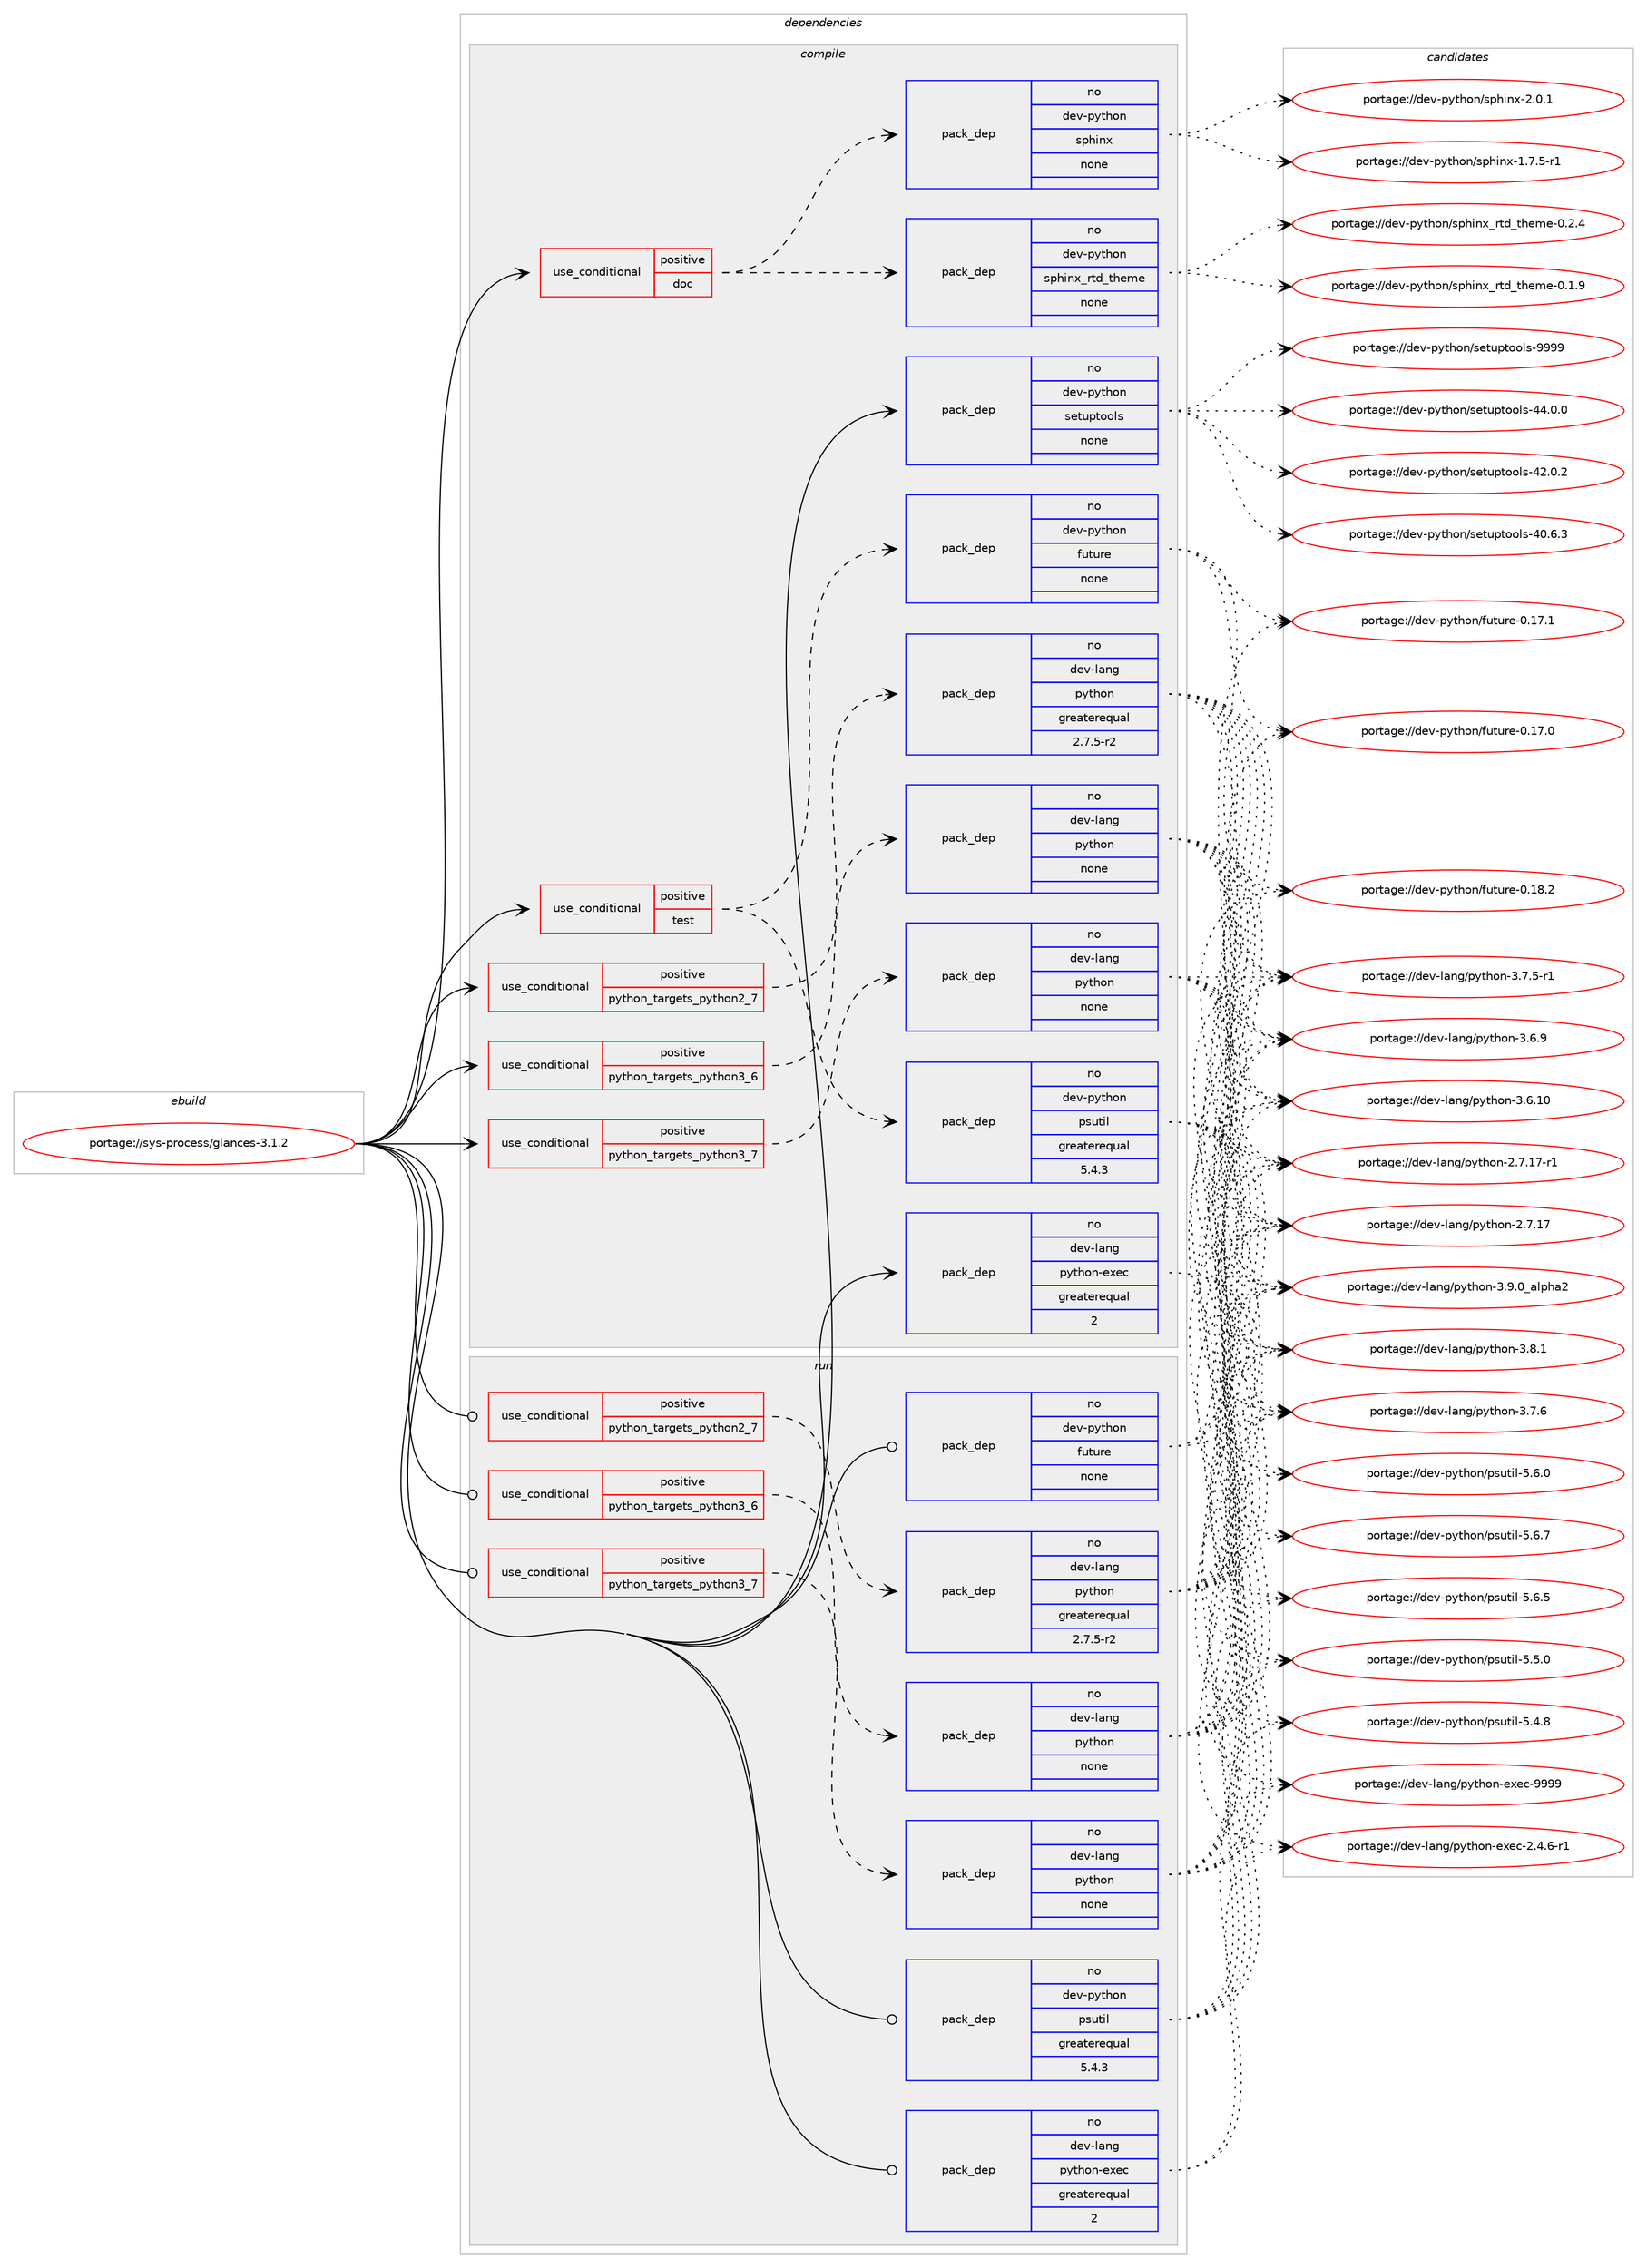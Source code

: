 digraph prolog {

# *************
# Graph options
# *************

newrank=true;
concentrate=true;
compound=true;
graph [rankdir=LR,fontname=Helvetica,fontsize=10,ranksep=1.5];#, ranksep=2.5, nodesep=0.2];
edge  [arrowhead=vee];
node  [fontname=Helvetica,fontsize=10];

# **********
# The ebuild
# **********

subgraph cluster_leftcol {
color=gray;
rank=same;
label=<<i>ebuild</i>>;
id [label="portage://sys-process/glances-3.1.2", color=red, width=4, href="../sys-process/glances-3.1.2.svg"];
}

# ****************
# The dependencies
# ****************

subgraph cluster_midcol {
color=gray;
label=<<i>dependencies</i>>;
subgraph cluster_compile {
fillcolor="#eeeeee";
style=filled;
label=<<i>compile</i>>;
subgraph cond7119 {
dependency40907 [label=<<TABLE BORDER="0" CELLBORDER="1" CELLSPACING="0" CELLPADDING="4"><TR><TD ROWSPAN="3" CELLPADDING="10">use_conditional</TD></TR><TR><TD>positive</TD></TR><TR><TD>doc</TD></TR></TABLE>>, shape=none, color=red];
subgraph pack32721 {
dependency40908 [label=<<TABLE BORDER="0" CELLBORDER="1" CELLSPACING="0" CELLPADDING="4" WIDTH="220"><TR><TD ROWSPAN="6" CELLPADDING="30">pack_dep</TD></TR><TR><TD WIDTH="110">no</TD></TR><TR><TD>dev-python</TD></TR><TR><TD>sphinx</TD></TR><TR><TD>none</TD></TR><TR><TD></TD></TR></TABLE>>, shape=none, color=blue];
}
dependency40907:e -> dependency40908:w [weight=20,style="dashed",arrowhead="vee"];
subgraph pack32722 {
dependency40909 [label=<<TABLE BORDER="0" CELLBORDER="1" CELLSPACING="0" CELLPADDING="4" WIDTH="220"><TR><TD ROWSPAN="6" CELLPADDING="30">pack_dep</TD></TR><TR><TD WIDTH="110">no</TD></TR><TR><TD>dev-python</TD></TR><TR><TD>sphinx_rtd_theme</TD></TR><TR><TD>none</TD></TR><TR><TD></TD></TR></TABLE>>, shape=none, color=blue];
}
dependency40907:e -> dependency40909:w [weight=20,style="dashed",arrowhead="vee"];
}
id:e -> dependency40907:w [weight=20,style="solid",arrowhead="vee"];
subgraph cond7120 {
dependency40910 [label=<<TABLE BORDER="0" CELLBORDER="1" CELLSPACING="0" CELLPADDING="4"><TR><TD ROWSPAN="3" CELLPADDING="10">use_conditional</TD></TR><TR><TD>positive</TD></TR><TR><TD>python_targets_python2_7</TD></TR></TABLE>>, shape=none, color=red];
subgraph pack32723 {
dependency40911 [label=<<TABLE BORDER="0" CELLBORDER="1" CELLSPACING="0" CELLPADDING="4" WIDTH="220"><TR><TD ROWSPAN="6" CELLPADDING="30">pack_dep</TD></TR><TR><TD WIDTH="110">no</TD></TR><TR><TD>dev-lang</TD></TR><TR><TD>python</TD></TR><TR><TD>greaterequal</TD></TR><TR><TD>2.7.5-r2</TD></TR></TABLE>>, shape=none, color=blue];
}
dependency40910:e -> dependency40911:w [weight=20,style="dashed",arrowhead="vee"];
}
id:e -> dependency40910:w [weight=20,style="solid",arrowhead="vee"];
subgraph cond7121 {
dependency40912 [label=<<TABLE BORDER="0" CELLBORDER="1" CELLSPACING="0" CELLPADDING="4"><TR><TD ROWSPAN="3" CELLPADDING="10">use_conditional</TD></TR><TR><TD>positive</TD></TR><TR><TD>python_targets_python3_6</TD></TR></TABLE>>, shape=none, color=red];
subgraph pack32724 {
dependency40913 [label=<<TABLE BORDER="0" CELLBORDER="1" CELLSPACING="0" CELLPADDING="4" WIDTH="220"><TR><TD ROWSPAN="6" CELLPADDING="30">pack_dep</TD></TR><TR><TD WIDTH="110">no</TD></TR><TR><TD>dev-lang</TD></TR><TR><TD>python</TD></TR><TR><TD>none</TD></TR><TR><TD></TD></TR></TABLE>>, shape=none, color=blue];
}
dependency40912:e -> dependency40913:w [weight=20,style="dashed",arrowhead="vee"];
}
id:e -> dependency40912:w [weight=20,style="solid",arrowhead="vee"];
subgraph cond7122 {
dependency40914 [label=<<TABLE BORDER="0" CELLBORDER="1" CELLSPACING="0" CELLPADDING="4"><TR><TD ROWSPAN="3" CELLPADDING="10">use_conditional</TD></TR><TR><TD>positive</TD></TR><TR><TD>python_targets_python3_7</TD></TR></TABLE>>, shape=none, color=red];
subgraph pack32725 {
dependency40915 [label=<<TABLE BORDER="0" CELLBORDER="1" CELLSPACING="0" CELLPADDING="4" WIDTH="220"><TR><TD ROWSPAN="6" CELLPADDING="30">pack_dep</TD></TR><TR><TD WIDTH="110">no</TD></TR><TR><TD>dev-lang</TD></TR><TR><TD>python</TD></TR><TR><TD>none</TD></TR><TR><TD></TD></TR></TABLE>>, shape=none, color=blue];
}
dependency40914:e -> dependency40915:w [weight=20,style="dashed",arrowhead="vee"];
}
id:e -> dependency40914:w [weight=20,style="solid",arrowhead="vee"];
subgraph cond7123 {
dependency40916 [label=<<TABLE BORDER="0" CELLBORDER="1" CELLSPACING="0" CELLPADDING="4"><TR><TD ROWSPAN="3" CELLPADDING="10">use_conditional</TD></TR><TR><TD>positive</TD></TR><TR><TD>test</TD></TR></TABLE>>, shape=none, color=red];
subgraph pack32726 {
dependency40917 [label=<<TABLE BORDER="0" CELLBORDER="1" CELLSPACING="0" CELLPADDING="4" WIDTH="220"><TR><TD ROWSPAN="6" CELLPADDING="30">pack_dep</TD></TR><TR><TD WIDTH="110">no</TD></TR><TR><TD>dev-python</TD></TR><TR><TD>future</TD></TR><TR><TD>none</TD></TR><TR><TD></TD></TR></TABLE>>, shape=none, color=blue];
}
dependency40916:e -> dependency40917:w [weight=20,style="dashed",arrowhead="vee"];
subgraph pack32727 {
dependency40918 [label=<<TABLE BORDER="0" CELLBORDER="1" CELLSPACING="0" CELLPADDING="4" WIDTH="220"><TR><TD ROWSPAN="6" CELLPADDING="30">pack_dep</TD></TR><TR><TD WIDTH="110">no</TD></TR><TR><TD>dev-python</TD></TR><TR><TD>psutil</TD></TR><TR><TD>greaterequal</TD></TR><TR><TD>5.4.3</TD></TR></TABLE>>, shape=none, color=blue];
}
dependency40916:e -> dependency40918:w [weight=20,style="dashed",arrowhead="vee"];
}
id:e -> dependency40916:w [weight=20,style="solid",arrowhead="vee"];
subgraph pack32728 {
dependency40919 [label=<<TABLE BORDER="0" CELLBORDER="1" CELLSPACING="0" CELLPADDING="4" WIDTH="220"><TR><TD ROWSPAN="6" CELLPADDING="30">pack_dep</TD></TR><TR><TD WIDTH="110">no</TD></TR><TR><TD>dev-lang</TD></TR><TR><TD>python-exec</TD></TR><TR><TD>greaterequal</TD></TR><TR><TD>2</TD></TR></TABLE>>, shape=none, color=blue];
}
id:e -> dependency40919:w [weight=20,style="solid",arrowhead="vee"];
subgraph pack32729 {
dependency40920 [label=<<TABLE BORDER="0" CELLBORDER="1" CELLSPACING="0" CELLPADDING="4" WIDTH="220"><TR><TD ROWSPAN="6" CELLPADDING="30">pack_dep</TD></TR><TR><TD WIDTH="110">no</TD></TR><TR><TD>dev-python</TD></TR><TR><TD>setuptools</TD></TR><TR><TD>none</TD></TR><TR><TD></TD></TR></TABLE>>, shape=none, color=blue];
}
id:e -> dependency40920:w [weight=20,style="solid",arrowhead="vee"];
}
subgraph cluster_compileandrun {
fillcolor="#eeeeee";
style=filled;
label=<<i>compile and run</i>>;
}
subgraph cluster_run {
fillcolor="#eeeeee";
style=filled;
label=<<i>run</i>>;
subgraph cond7124 {
dependency40921 [label=<<TABLE BORDER="0" CELLBORDER="1" CELLSPACING="0" CELLPADDING="4"><TR><TD ROWSPAN="3" CELLPADDING="10">use_conditional</TD></TR><TR><TD>positive</TD></TR><TR><TD>python_targets_python2_7</TD></TR></TABLE>>, shape=none, color=red];
subgraph pack32730 {
dependency40922 [label=<<TABLE BORDER="0" CELLBORDER="1" CELLSPACING="0" CELLPADDING="4" WIDTH="220"><TR><TD ROWSPAN="6" CELLPADDING="30">pack_dep</TD></TR><TR><TD WIDTH="110">no</TD></TR><TR><TD>dev-lang</TD></TR><TR><TD>python</TD></TR><TR><TD>greaterequal</TD></TR><TR><TD>2.7.5-r2</TD></TR></TABLE>>, shape=none, color=blue];
}
dependency40921:e -> dependency40922:w [weight=20,style="dashed",arrowhead="vee"];
}
id:e -> dependency40921:w [weight=20,style="solid",arrowhead="odot"];
subgraph cond7125 {
dependency40923 [label=<<TABLE BORDER="0" CELLBORDER="1" CELLSPACING="0" CELLPADDING="4"><TR><TD ROWSPAN="3" CELLPADDING="10">use_conditional</TD></TR><TR><TD>positive</TD></TR><TR><TD>python_targets_python3_6</TD></TR></TABLE>>, shape=none, color=red];
subgraph pack32731 {
dependency40924 [label=<<TABLE BORDER="0" CELLBORDER="1" CELLSPACING="0" CELLPADDING="4" WIDTH="220"><TR><TD ROWSPAN="6" CELLPADDING="30">pack_dep</TD></TR><TR><TD WIDTH="110">no</TD></TR><TR><TD>dev-lang</TD></TR><TR><TD>python</TD></TR><TR><TD>none</TD></TR><TR><TD></TD></TR></TABLE>>, shape=none, color=blue];
}
dependency40923:e -> dependency40924:w [weight=20,style="dashed",arrowhead="vee"];
}
id:e -> dependency40923:w [weight=20,style="solid",arrowhead="odot"];
subgraph cond7126 {
dependency40925 [label=<<TABLE BORDER="0" CELLBORDER="1" CELLSPACING="0" CELLPADDING="4"><TR><TD ROWSPAN="3" CELLPADDING="10">use_conditional</TD></TR><TR><TD>positive</TD></TR><TR><TD>python_targets_python3_7</TD></TR></TABLE>>, shape=none, color=red];
subgraph pack32732 {
dependency40926 [label=<<TABLE BORDER="0" CELLBORDER="1" CELLSPACING="0" CELLPADDING="4" WIDTH="220"><TR><TD ROWSPAN="6" CELLPADDING="30">pack_dep</TD></TR><TR><TD WIDTH="110">no</TD></TR><TR><TD>dev-lang</TD></TR><TR><TD>python</TD></TR><TR><TD>none</TD></TR><TR><TD></TD></TR></TABLE>>, shape=none, color=blue];
}
dependency40925:e -> dependency40926:w [weight=20,style="dashed",arrowhead="vee"];
}
id:e -> dependency40925:w [weight=20,style="solid",arrowhead="odot"];
subgraph pack32733 {
dependency40927 [label=<<TABLE BORDER="0" CELLBORDER="1" CELLSPACING="0" CELLPADDING="4" WIDTH="220"><TR><TD ROWSPAN="6" CELLPADDING="30">pack_dep</TD></TR><TR><TD WIDTH="110">no</TD></TR><TR><TD>dev-lang</TD></TR><TR><TD>python-exec</TD></TR><TR><TD>greaterequal</TD></TR><TR><TD>2</TD></TR></TABLE>>, shape=none, color=blue];
}
id:e -> dependency40927:w [weight=20,style="solid",arrowhead="odot"];
subgraph pack32734 {
dependency40928 [label=<<TABLE BORDER="0" CELLBORDER="1" CELLSPACING="0" CELLPADDING="4" WIDTH="220"><TR><TD ROWSPAN="6" CELLPADDING="30">pack_dep</TD></TR><TR><TD WIDTH="110">no</TD></TR><TR><TD>dev-python</TD></TR><TR><TD>future</TD></TR><TR><TD>none</TD></TR><TR><TD></TD></TR></TABLE>>, shape=none, color=blue];
}
id:e -> dependency40928:w [weight=20,style="solid",arrowhead="odot"];
subgraph pack32735 {
dependency40929 [label=<<TABLE BORDER="0" CELLBORDER="1" CELLSPACING="0" CELLPADDING="4" WIDTH="220"><TR><TD ROWSPAN="6" CELLPADDING="30">pack_dep</TD></TR><TR><TD WIDTH="110">no</TD></TR><TR><TD>dev-python</TD></TR><TR><TD>psutil</TD></TR><TR><TD>greaterequal</TD></TR><TR><TD>5.4.3</TD></TR></TABLE>>, shape=none, color=blue];
}
id:e -> dependency40929:w [weight=20,style="solid",arrowhead="odot"];
}
}

# **************
# The candidates
# **************

subgraph cluster_choices {
rank=same;
color=gray;
label=<<i>candidates</i>>;

subgraph choice32721 {
color=black;
nodesep=1;
choice1001011184511212111610411111047115112104105110120455046484649 [label="portage://dev-python/sphinx-2.0.1", color=red, width=4,href="../dev-python/sphinx-2.0.1.svg"];
choice10010111845112121116104111110471151121041051101204549465546534511449 [label="portage://dev-python/sphinx-1.7.5-r1", color=red, width=4,href="../dev-python/sphinx-1.7.5-r1.svg"];
dependency40908:e -> choice1001011184511212111610411111047115112104105110120455046484649:w [style=dotted,weight="100"];
dependency40908:e -> choice10010111845112121116104111110471151121041051101204549465546534511449:w [style=dotted,weight="100"];
}
subgraph choice32722 {
color=black;
nodesep=1;
choice10010111845112121116104111110471151121041051101209511411610095116104101109101454846504652 [label="portage://dev-python/sphinx_rtd_theme-0.2.4", color=red, width=4,href="../dev-python/sphinx_rtd_theme-0.2.4.svg"];
choice10010111845112121116104111110471151121041051101209511411610095116104101109101454846494657 [label="portage://dev-python/sphinx_rtd_theme-0.1.9", color=red, width=4,href="../dev-python/sphinx_rtd_theme-0.1.9.svg"];
dependency40909:e -> choice10010111845112121116104111110471151121041051101209511411610095116104101109101454846504652:w [style=dotted,weight="100"];
dependency40909:e -> choice10010111845112121116104111110471151121041051101209511411610095116104101109101454846494657:w [style=dotted,weight="100"];
}
subgraph choice32723 {
color=black;
nodesep=1;
choice10010111845108971101034711212111610411111045514657464895971081121049750 [label="portage://dev-lang/python-3.9.0_alpha2", color=red, width=4,href="../dev-lang/python-3.9.0_alpha2.svg"];
choice100101118451089711010347112121116104111110455146564649 [label="portage://dev-lang/python-3.8.1", color=red, width=4,href="../dev-lang/python-3.8.1.svg"];
choice100101118451089711010347112121116104111110455146554654 [label="portage://dev-lang/python-3.7.6", color=red, width=4,href="../dev-lang/python-3.7.6.svg"];
choice1001011184510897110103471121211161041111104551465546534511449 [label="portage://dev-lang/python-3.7.5-r1", color=red, width=4,href="../dev-lang/python-3.7.5-r1.svg"];
choice100101118451089711010347112121116104111110455146544657 [label="portage://dev-lang/python-3.6.9", color=red, width=4,href="../dev-lang/python-3.6.9.svg"];
choice10010111845108971101034711212111610411111045514654464948 [label="portage://dev-lang/python-3.6.10", color=red, width=4,href="../dev-lang/python-3.6.10.svg"];
choice100101118451089711010347112121116104111110455046554649554511449 [label="portage://dev-lang/python-2.7.17-r1", color=red, width=4,href="../dev-lang/python-2.7.17-r1.svg"];
choice10010111845108971101034711212111610411111045504655464955 [label="portage://dev-lang/python-2.7.17", color=red, width=4,href="../dev-lang/python-2.7.17.svg"];
dependency40911:e -> choice10010111845108971101034711212111610411111045514657464895971081121049750:w [style=dotted,weight="100"];
dependency40911:e -> choice100101118451089711010347112121116104111110455146564649:w [style=dotted,weight="100"];
dependency40911:e -> choice100101118451089711010347112121116104111110455146554654:w [style=dotted,weight="100"];
dependency40911:e -> choice1001011184510897110103471121211161041111104551465546534511449:w [style=dotted,weight="100"];
dependency40911:e -> choice100101118451089711010347112121116104111110455146544657:w [style=dotted,weight="100"];
dependency40911:e -> choice10010111845108971101034711212111610411111045514654464948:w [style=dotted,weight="100"];
dependency40911:e -> choice100101118451089711010347112121116104111110455046554649554511449:w [style=dotted,weight="100"];
dependency40911:e -> choice10010111845108971101034711212111610411111045504655464955:w [style=dotted,weight="100"];
}
subgraph choice32724 {
color=black;
nodesep=1;
choice10010111845108971101034711212111610411111045514657464895971081121049750 [label="portage://dev-lang/python-3.9.0_alpha2", color=red, width=4,href="../dev-lang/python-3.9.0_alpha2.svg"];
choice100101118451089711010347112121116104111110455146564649 [label="portage://dev-lang/python-3.8.1", color=red, width=4,href="../dev-lang/python-3.8.1.svg"];
choice100101118451089711010347112121116104111110455146554654 [label="portage://dev-lang/python-3.7.6", color=red, width=4,href="../dev-lang/python-3.7.6.svg"];
choice1001011184510897110103471121211161041111104551465546534511449 [label="portage://dev-lang/python-3.7.5-r1", color=red, width=4,href="../dev-lang/python-3.7.5-r1.svg"];
choice100101118451089711010347112121116104111110455146544657 [label="portage://dev-lang/python-3.6.9", color=red, width=4,href="../dev-lang/python-3.6.9.svg"];
choice10010111845108971101034711212111610411111045514654464948 [label="portage://dev-lang/python-3.6.10", color=red, width=4,href="../dev-lang/python-3.6.10.svg"];
choice100101118451089711010347112121116104111110455046554649554511449 [label="portage://dev-lang/python-2.7.17-r1", color=red, width=4,href="../dev-lang/python-2.7.17-r1.svg"];
choice10010111845108971101034711212111610411111045504655464955 [label="portage://dev-lang/python-2.7.17", color=red, width=4,href="../dev-lang/python-2.7.17.svg"];
dependency40913:e -> choice10010111845108971101034711212111610411111045514657464895971081121049750:w [style=dotted,weight="100"];
dependency40913:e -> choice100101118451089711010347112121116104111110455146564649:w [style=dotted,weight="100"];
dependency40913:e -> choice100101118451089711010347112121116104111110455146554654:w [style=dotted,weight="100"];
dependency40913:e -> choice1001011184510897110103471121211161041111104551465546534511449:w [style=dotted,weight="100"];
dependency40913:e -> choice100101118451089711010347112121116104111110455146544657:w [style=dotted,weight="100"];
dependency40913:e -> choice10010111845108971101034711212111610411111045514654464948:w [style=dotted,weight="100"];
dependency40913:e -> choice100101118451089711010347112121116104111110455046554649554511449:w [style=dotted,weight="100"];
dependency40913:e -> choice10010111845108971101034711212111610411111045504655464955:w [style=dotted,weight="100"];
}
subgraph choice32725 {
color=black;
nodesep=1;
choice10010111845108971101034711212111610411111045514657464895971081121049750 [label="portage://dev-lang/python-3.9.0_alpha2", color=red, width=4,href="../dev-lang/python-3.9.0_alpha2.svg"];
choice100101118451089711010347112121116104111110455146564649 [label="portage://dev-lang/python-3.8.1", color=red, width=4,href="../dev-lang/python-3.8.1.svg"];
choice100101118451089711010347112121116104111110455146554654 [label="portage://dev-lang/python-3.7.6", color=red, width=4,href="../dev-lang/python-3.7.6.svg"];
choice1001011184510897110103471121211161041111104551465546534511449 [label="portage://dev-lang/python-3.7.5-r1", color=red, width=4,href="../dev-lang/python-3.7.5-r1.svg"];
choice100101118451089711010347112121116104111110455146544657 [label="portage://dev-lang/python-3.6.9", color=red, width=4,href="../dev-lang/python-3.6.9.svg"];
choice10010111845108971101034711212111610411111045514654464948 [label="portage://dev-lang/python-3.6.10", color=red, width=4,href="../dev-lang/python-3.6.10.svg"];
choice100101118451089711010347112121116104111110455046554649554511449 [label="portage://dev-lang/python-2.7.17-r1", color=red, width=4,href="../dev-lang/python-2.7.17-r1.svg"];
choice10010111845108971101034711212111610411111045504655464955 [label="portage://dev-lang/python-2.7.17", color=red, width=4,href="../dev-lang/python-2.7.17.svg"];
dependency40915:e -> choice10010111845108971101034711212111610411111045514657464895971081121049750:w [style=dotted,weight="100"];
dependency40915:e -> choice100101118451089711010347112121116104111110455146564649:w [style=dotted,weight="100"];
dependency40915:e -> choice100101118451089711010347112121116104111110455146554654:w [style=dotted,weight="100"];
dependency40915:e -> choice1001011184510897110103471121211161041111104551465546534511449:w [style=dotted,weight="100"];
dependency40915:e -> choice100101118451089711010347112121116104111110455146544657:w [style=dotted,weight="100"];
dependency40915:e -> choice10010111845108971101034711212111610411111045514654464948:w [style=dotted,weight="100"];
dependency40915:e -> choice100101118451089711010347112121116104111110455046554649554511449:w [style=dotted,weight="100"];
dependency40915:e -> choice10010111845108971101034711212111610411111045504655464955:w [style=dotted,weight="100"];
}
subgraph choice32726 {
color=black;
nodesep=1;
choice100101118451121211161041111104710211711611711410145484649564650 [label="portage://dev-python/future-0.18.2", color=red, width=4,href="../dev-python/future-0.18.2.svg"];
choice100101118451121211161041111104710211711611711410145484649554649 [label="portage://dev-python/future-0.17.1", color=red, width=4,href="../dev-python/future-0.17.1.svg"];
choice100101118451121211161041111104710211711611711410145484649554648 [label="portage://dev-python/future-0.17.0", color=red, width=4,href="../dev-python/future-0.17.0.svg"];
dependency40917:e -> choice100101118451121211161041111104710211711611711410145484649564650:w [style=dotted,weight="100"];
dependency40917:e -> choice100101118451121211161041111104710211711611711410145484649554649:w [style=dotted,weight="100"];
dependency40917:e -> choice100101118451121211161041111104710211711611711410145484649554648:w [style=dotted,weight="100"];
}
subgraph choice32727 {
color=black;
nodesep=1;
choice1001011184511212111610411111047112115117116105108455346544655 [label="portage://dev-python/psutil-5.6.7", color=red, width=4,href="../dev-python/psutil-5.6.7.svg"];
choice1001011184511212111610411111047112115117116105108455346544653 [label="portage://dev-python/psutil-5.6.5", color=red, width=4,href="../dev-python/psutil-5.6.5.svg"];
choice1001011184511212111610411111047112115117116105108455346544648 [label="portage://dev-python/psutil-5.6.0", color=red, width=4,href="../dev-python/psutil-5.6.0.svg"];
choice1001011184511212111610411111047112115117116105108455346534648 [label="portage://dev-python/psutil-5.5.0", color=red, width=4,href="../dev-python/psutil-5.5.0.svg"];
choice1001011184511212111610411111047112115117116105108455346524656 [label="portage://dev-python/psutil-5.4.8", color=red, width=4,href="../dev-python/psutil-5.4.8.svg"];
dependency40918:e -> choice1001011184511212111610411111047112115117116105108455346544655:w [style=dotted,weight="100"];
dependency40918:e -> choice1001011184511212111610411111047112115117116105108455346544653:w [style=dotted,weight="100"];
dependency40918:e -> choice1001011184511212111610411111047112115117116105108455346544648:w [style=dotted,weight="100"];
dependency40918:e -> choice1001011184511212111610411111047112115117116105108455346534648:w [style=dotted,weight="100"];
dependency40918:e -> choice1001011184511212111610411111047112115117116105108455346524656:w [style=dotted,weight="100"];
}
subgraph choice32728 {
color=black;
nodesep=1;
choice10010111845108971101034711212111610411111045101120101994557575757 [label="portage://dev-lang/python-exec-9999", color=red, width=4,href="../dev-lang/python-exec-9999.svg"];
choice10010111845108971101034711212111610411111045101120101994550465246544511449 [label="portage://dev-lang/python-exec-2.4.6-r1", color=red, width=4,href="../dev-lang/python-exec-2.4.6-r1.svg"];
dependency40919:e -> choice10010111845108971101034711212111610411111045101120101994557575757:w [style=dotted,weight="100"];
dependency40919:e -> choice10010111845108971101034711212111610411111045101120101994550465246544511449:w [style=dotted,weight="100"];
}
subgraph choice32729 {
color=black;
nodesep=1;
choice10010111845112121116104111110471151011161171121161111111081154557575757 [label="portage://dev-python/setuptools-9999", color=red, width=4,href="../dev-python/setuptools-9999.svg"];
choice100101118451121211161041111104711510111611711211611111110811545525246484648 [label="portage://dev-python/setuptools-44.0.0", color=red, width=4,href="../dev-python/setuptools-44.0.0.svg"];
choice100101118451121211161041111104711510111611711211611111110811545525046484650 [label="portage://dev-python/setuptools-42.0.2", color=red, width=4,href="../dev-python/setuptools-42.0.2.svg"];
choice100101118451121211161041111104711510111611711211611111110811545524846544651 [label="portage://dev-python/setuptools-40.6.3", color=red, width=4,href="../dev-python/setuptools-40.6.3.svg"];
dependency40920:e -> choice10010111845112121116104111110471151011161171121161111111081154557575757:w [style=dotted,weight="100"];
dependency40920:e -> choice100101118451121211161041111104711510111611711211611111110811545525246484648:w [style=dotted,weight="100"];
dependency40920:e -> choice100101118451121211161041111104711510111611711211611111110811545525046484650:w [style=dotted,weight="100"];
dependency40920:e -> choice100101118451121211161041111104711510111611711211611111110811545524846544651:w [style=dotted,weight="100"];
}
subgraph choice32730 {
color=black;
nodesep=1;
choice10010111845108971101034711212111610411111045514657464895971081121049750 [label="portage://dev-lang/python-3.9.0_alpha2", color=red, width=4,href="../dev-lang/python-3.9.0_alpha2.svg"];
choice100101118451089711010347112121116104111110455146564649 [label="portage://dev-lang/python-3.8.1", color=red, width=4,href="../dev-lang/python-3.8.1.svg"];
choice100101118451089711010347112121116104111110455146554654 [label="portage://dev-lang/python-3.7.6", color=red, width=4,href="../dev-lang/python-3.7.6.svg"];
choice1001011184510897110103471121211161041111104551465546534511449 [label="portage://dev-lang/python-3.7.5-r1", color=red, width=4,href="../dev-lang/python-3.7.5-r1.svg"];
choice100101118451089711010347112121116104111110455146544657 [label="portage://dev-lang/python-3.6.9", color=red, width=4,href="../dev-lang/python-3.6.9.svg"];
choice10010111845108971101034711212111610411111045514654464948 [label="portage://dev-lang/python-3.6.10", color=red, width=4,href="../dev-lang/python-3.6.10.svg"];
choice100101118451089711010347112121116104111110455046554649554511449 [label="portage://dev-lang/python-2.7.17-r1", color=red, width=4,href="../dev-lang/python-2.7.17-r1.svg"];
choice10010111845108971101034711212111610411111045504655464955 [label="portage://dev-lang/python-2.7.17", color=red, width=4,href="../dev-lang/python-2.7.17.svg"];
dependency40922:e -> choice10010111845108971101034711212111610411111045514657464895971081121049750:w [style=dotted,weight="100"];
dependency40922:e -> choice100101118451089711010347112121116104111110455146564649:w [style=dotted,weight="100"];
dependency40922:e -> choice100101118451089711010347112121116104111110455146554654:w [style=dotted,weight="100"];
dependency40922:e -> choice1001011184510897110103471121211161041111104551465546534511449:w [style=dotted,weight="100"];
dependency40922:e -> choice100101118451089711010347112121116104111110455146544657:w [style=dotted,weight="100"];
dependency40922:e -> choice10010111845108971101034711212111610411111045514654464948:w [style=dotted,weight="100"];
dependency40922:e -> choice100101118451089711010347112121116104111110455046554649554511449:w [style=dotted,weight="100"];
dependency40922:e -> choice10010111845108971101034711212111610411111045504655464955:w [style=dotted,weight="100"];
}
subgraph choice32731 {
color=black;
nodesep=1;
choice10010111845108971101034711212111610411111045514657464895971081121049750 [label="portage://dev-lang/python-3.9.0_alpha2", color=red, width=4,href="../dev-lang/python-3.9.0_alpha2.svg"];
choice100101118451089711010347112121116104111110455146564649 [label="portage://dev-lang/python-3.8.1", color=red, width=4,href="../dev-lang/python-3.8.1.svg"];
choice100101118451089711010347112121116104111110455146554654 [label="portage://dev-lang/python-3.7.6", color=red, width=4,href="../dev-lang/python-3.7.6.svg"];
choice1001011184510897110103471121211161041111104551465546534511449 [label="portage://dev-lang/python-3.7.5-r1", color=red, width=4,href="../dev-lang/python-3.7.5-r1.svg"];
choice100101118451089711010347112121116104111110455146544657 [label="portage://dev-lang/python-3.6.9", color=red, width=4,href="../dev-lang/python-3.6.9.svg"];
choice10010111845108971101034711212111610411111045514654464948 [label="portage://dev-lang/python-3.6.10", color=red, width=4,href="../dev-lang/python-3.6.10.svg"];
choice100101118451089711010347112121116104111110455046554649554511449 [label="portage://dev-lang/python-2.7.17-r1", color=red, width=4,href="../dev-lang/python-2.7.17-r1.svg"];
choice10010111845108971101034711212111610411111045504655464955 [label="portage://dev-lang/python-2.7.17", color=red, width=4,href="../dev-lang/python-2.7.17.svg"];
dependency40924:e -> choice10010111845108971101034711212111610411111045514657464895971081121049750:w [style=dotted,weight="100"];
dependency40924:e -> choice100101118451089711010347112121116104111110455146564649:w [style=dotted,weight="100"];
dependency40924:e -> choice100101118451089711010347112121116104111110455146554654:w [style=dotted,weight="100"];
dependency40924:e -> choice1001011184510897110103471121211161041111104551465546534511449:w [style=dotted,weight="100"];
dependency40924:e -> choice100101118451089711010347112121116104111110455146544657:w [style=dotted,weight="100"];
dependency40924:e -> choice10010111845108971101034711212111610411111045514654464948:w [style=dotted,weight="100"];
dependency40924:e -> choice100101118451089711010347112121116104111110455046554649554511449:w [style=dotted,weight="100"];
dependency40924:e -> choice10010111845108971101034711212111610411111045504655464955:w [style=dotted,weight="100"];
}
subgraph choice32732 {
color=black;
nodesep=1;
choice10010111845108971101034711212111610411111045514657464895971081121049750 [label="portage://dev-lang/python-3.9.0_alpha2", color=red, width=4,href="../dev-lang/python-3.9.0_alpha2.svg"];
choice100101118451089711010347112121116104111110455146564649 [label="portage://dev-lang/python-3.8.1", color=red, width=4,href="../dev-lang/python-3.8.1.svg"];
choice100101118451089711010347112121116104111110455146554654 [label="portage://dev-lang/python-3.7.6", color=red, width=4,href="../dev-lang/python-3.7.6.svg"];
choice1001011184510897110103471121211161041111104551465546534511449 [label="portage://dev-lang/python-3.7.5-r1", color=red, width=4,href="../dev-lang/python-3.7.5-r1.svg"];
choice100101118451089711010347112121116104111110455146544657 [label="portage://dev-lang/python-3.6.9", color=red, width=4,href="../dev-lang/python-3.6.9.svg"];
choice10010111845108971101034711212111610411111045514654464948 [label="portage://dev-lang/python-3.6.10", color=red, width=4,href="../dev-lang/python-3.6.10.svg"];
choice100101118451089711010347112121116104111110455046554649554511449 [label="portage://dev-lang/python-2.7.17-r1", color=red, width=4,href="../dev-lang/python-2.7.17-r1.svg"];
choice10010111845108971101034711212111610411111045504655464955 [label="portage://dev-lang/python-2.7.17", color=red, width=4,href="../dev-lang/python-2.7.17.svg"];
dependency40926:e -> choice10010111845108971101034711212111610411111045514657464895971081121049750:w [style=dotted,weight="100"];
dependency40926:e -> choice100101118451089711010347112121116104111110455146564649:w [style=dotted,weight="100"];
dependency40926:e -> choice100101118451089711010347112121116104111110455146554654:w [style=dotted,weight="100"];
dependency40926:e -> choice1001011184510897110103471121211161041111104551465546534511449:w [style=dotted,weight="100"];
dependency40926:e -> choice100101118451089711010347112121116104111110455146544657:w [style=dotted,weight="100"];
dependency40926:e -> choice10010111845108971101034711212111610411111045514654464948:w [style=dotted,weight="100"];
dependency40926:e -> choice100101118451089711010347112121116104111110455046554649554511449:w [style=dotted,weight="100"];
dependency40926:e -> choice10010111845108971101034711212111610411111045504655464955:w [style=dotted,weight="100"];
}
subgraph choice32733 {
color=black;
nodesep=1;
choice10010111845108971101034711212111610411111045101120101994557575757 [label="portage://dev-lang/python-exec-9999", color=red, width=4,href="../dev-lang/python-exec-9999.svg"];
choice10010111845108971101034711212111610411111045101120101994550465246544511449 [label="portage://dev-lang/python-exec-2.4.6-r1", color=red, width=4,href="../dev-lang/python-exec-2.4.6-r1.svg"];
dependency40927:e -> choice10010111845108971101034711212111610411111045101120101994557575757:w [style=dotted,weight="100"];
dependency40927:e -> choice10010111845108971101034711212111610411111045101120101994550465246544511449:w [style=dotted,weight="100"];
}
subgraph choice32734 {
color=black;
nodesep=1;
choice100101118451121211161041111104710211711611711410145484649564650 [label="portage://dev-python/future-0.18.2", color=red, width=4,href="../dev-python/future-0.18.2.svg"];
choice100101118451121211161041111104710211711611711410145484649554649 [label="portage://dev-python/future-0.17.1", color=red, width=4,href="../dev-python/future-0.17.1.svg"];
choice100101118451121211161041111104710211711611711410145484649554648 [label="portage://dev-python/future-0.17.0", color=red, width=4,href="../dev-python/future-0.17.0.svg"];
dependency40928:e -> choice100101118451121211161041111104710211711611711410145484649564650:w [style=dotted,weight="100"];
dependency40928:e -> choice100101118451121211161041111104710211711611711410145484649554649:w [style=dotted,weight="100"];
dependency40928:e -> choice100101118451121211161041111104710211711611711410145484649554648:w [style=dotted,weight="100"];
}
subgraph choice32735 {
color=black;
nodesep=1;
choice1001011184511212111610411111047112115117116105108455346544655 [label="portage://dev-python/psutil-5.6.7", color=red, width=4,href="../dev-python/psutil-5.6.7.svg"];
choice1001011184511212111610411111047112115117116105108455346544653 [label="portage://dev-python/psutil-5.6.5", color=red, width=4,href="../dev-python/psutil-5.6.5.svg"];
choice1001011184511212111610411111047112115117116105108455346544648 [label="portage://dev-python/psutil-5.6.0", color=red, width=4,href="../dev-python/psutil-5.6.0.svg"];
choice1001011184511212111610411111047112115117116105108455346534648 [label="portage://dev-python/psutil-5.5.0", color=red, width=4,href="../dev-python/psutil-5.5.0.svg"];
choice1001011184511212111610411111047112115117116105108455346524656 [label="portage://dev-python/psutil-5.4.8", color=red, width=4,href="../dev-python/psutil-5.4.8.svg"];
dependency40929:e -> choice1001011184511212111610411111047112115117116105108455346544655:w [style=dotted,weight="100"];
dependency40929:e -> choice1001011184511212111610411111047112115117116105108455346544653:w [style=dotted,weight="100"];
dependency40929:e -> choice1001011184511212111610411111047112115117116105108455346544648:w [style=dotted,weight="100"];
dependency40929:e -> choice1001011184511212111610411111047112115117116105108455346534648:w [style=dotted,weight="100"];
dependency40929:e -> choice1001011184511212111610411111047112115117116105108455346524656:w [style=dotted,weight="100"];
}
}

}
